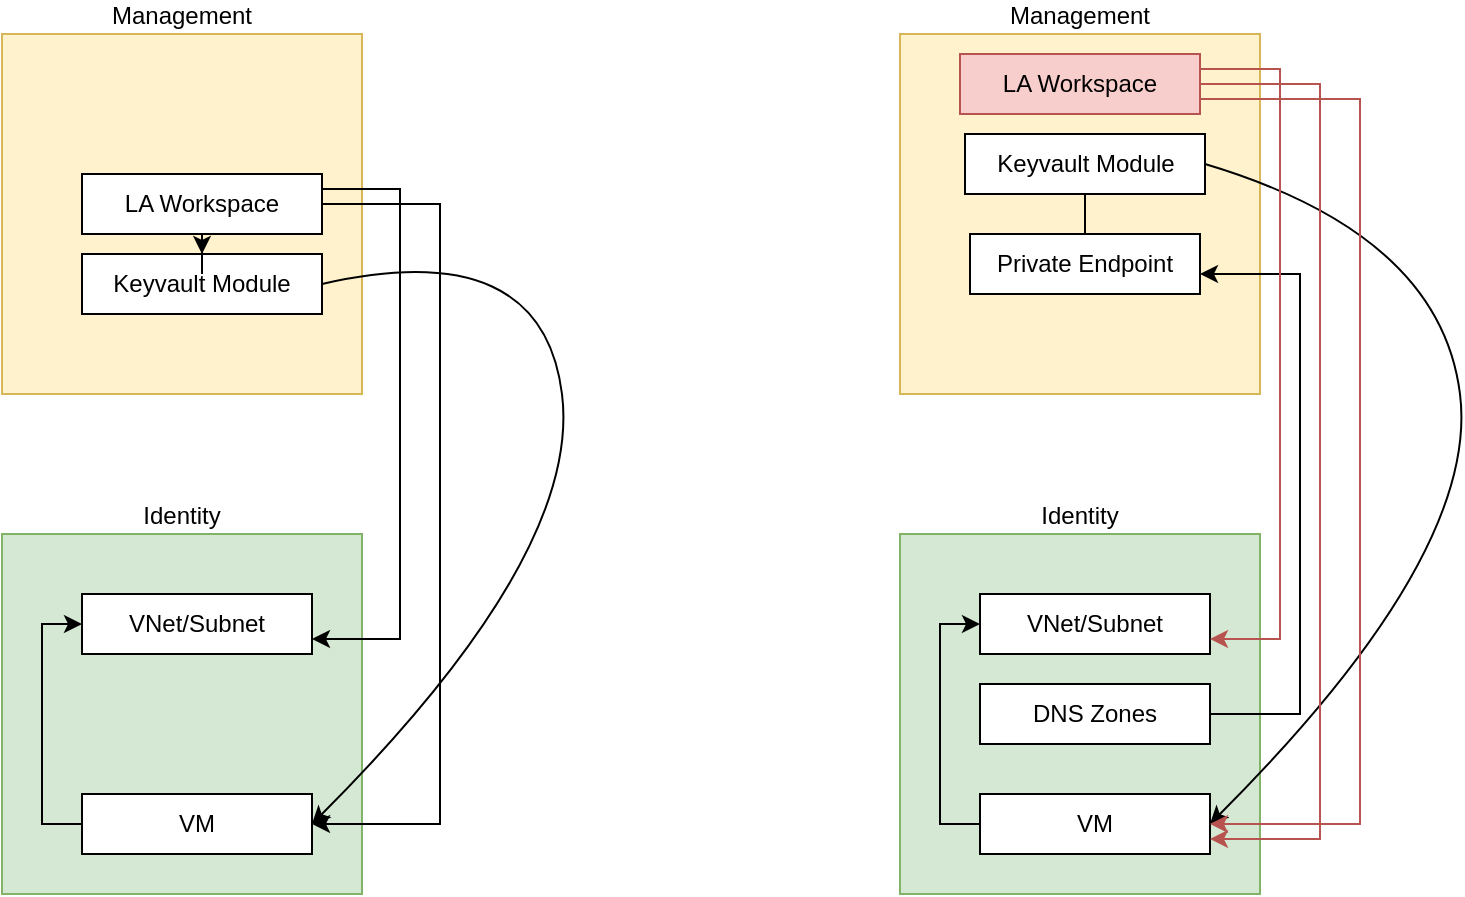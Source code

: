 <mxfile version="16.6.4" type="github"><diagram id="rUwwqJuGxWPRQq9FNVHt" name="Page-1"><mxGraphModel dx="1422" dy="762" grid="1" gridSize="10" guides="1" tooltips="1" connect="1" arrows="1" fold="1" page="1" pageScale="1" pageWidth="827" pageHeight="1169" math="0" shadow="0"><root><mxCell id="0"/><mxCell id="1" parent="0"/><mxCell id="rNkYngJvv3iwjcAp2nTv-7" value="Identity" style="whiteSpace=wrap;html=1;aspect=fixed;align=center;fillColor=#d5e8d4;strokeColor=#82b366;labelPosition=center;verticalLabelPosition=top;verticalAlign=bottom;" parent="1" vertex="1"><mxGeometry x="21" y="270" width="180" height="180" as="geometry"/></mxCell><mxCell id="rNkYngJvv3iwjcAp2nTv-1" value="Management" style="whiteSpace=wrap;html=1;aspect=fixed;fillColor=#fff2cc;strokeColor=#d6b656;labelPosition=center;verticalLabelPosition=top;align=center;verticalAlign=bottom;" parent="1" vertex="1"><mxGeometry x="21" y="20" width="180" height="180" as="geometry"/></mxCell><mxCell id="rNkYngJvv3iwjcAp2nTv-2" value="Keyvault Module" style="rounded=0;whiteSpace=wrap;html=1;" parent="1" vertex="1"><mxGeometry x="61" y="130" width="120" height="30" as="geometry"/></mxCell><mxCell id="rNkYngJvv3iwjcAp2nTv-5" value="VNet/Subnet" style="rounded=0;whiteSpace=wrap;html=1;" parent="1" vertex="1"><mxGeometry x="61" y="300" width="115" height="30" as="geometry"/></mxCell><mxCell id="rNkYngJvv3iwjcAp2nTv-10" style="edgeStyle=orthogonalEdgeStyle;rounded=0;orthogonalLoop=1;jettySize=auto;html=1;exitX=0;exitY=0.5;exitDx=0;exitDy=0;entryX=0;entryY=0.5;entryDx=0;entryDy=0;" parent="1" source="rNkYngJvv3iwjcAp2nTv-8" target="rNkYngJvv3iwjcAp2nTv-5" edge="1"><mxGeometry relative="1" as="geometry"/></mxCell><mxCell id="rNkYngJvv3iwjcAp2nTv-8" value="VM" style="rounded=0;whiteSpace=wrap;html=1;" parent="1" vertex="1"><mxGeometry x="61" y="400" width="115" height="30" as="geometry"/></mxCell><mxCell id="rNkYngJvv3iwjcAp2nTv-9" value="" style="curved=1;endArrow=classic;html=1;rounded=0;exitX=1;exitY=0.5;exitDx=0;exitDy=0;entryX=1;entryY=0.5;entryDx=0;entryDy=0;" parent="1" source="rNkYngJvv3iwjcAp2nTv-2" target="rNkYngJvv3iwjcAp2nTv-8" edge="1"><mxGeometry width="50" height="50" relative="1" as="geometry"><mxPoint x="261" y="240" as="sourcePoint"/><mxPoint x="311" y="190" as="targetPoint"/><Array as="points"><mxPoint x="291" y="120"/><mxPoint x="311" y="280"/></Array></mxGeometry></mxCell><mxCell id="rNkYngJvv3iwjcAp2nTv-11" value="Identity" style="whiteSpace=wrap;html=1;aspect=fixed;align=center;fillColor=#d5e8d4;strokeColor=#82b366;labelPosition=center;verticalLabelPosition=top;verticalAlign=bottom;" parent="1" vertex="1"><mxGeometry x="470" y="270" width="180" height="180" as="geometry"/></mxCell><mxCell id="rNkYngJvv3iwjcAp2nTv-12" value="Management" style="whiteSpace=wrap;html=1;aspect=fixed;fillColor=#fff2cc;strokeColor=#d6b656;labelPosition=center;verticalLabelPosition=top;align=center;verticalAlign=bottom;" parent="1" vertex="1"><mxGeometry x="470" y="20" width="180" height="180" as="geometry"/></mxCell><mxCell id="rNkYngJvv3iwjcAp2nTv-20" style="edgeStyle=orthogonalEdgeStyle;rounded=0;orthogonalLoop=1;jettySize=auto;html=1;entryX=0.478;entryY=0.667;entryDx=0;entryDy=0;entryPerimeter=0;" parent="1" source="rNkYngJvv3iwjcAp2nTv-13" target="rNkYngJvv3iwjcAp2nTv-14" edge="1"><mxGeometry relative="1" as="geometry"/></mxCell><mxCell id="rNkYngJvv3iwjcAp2nTv-13" value="Keyvault Module" style="rounded=0;whiteSpace=wrap;html=1;" parent="1" vertex="1"><mxGeometry x="502.5" y="70" width="120" height="30" as="geometry"/></mxCell><mxCell id="rNkYngJvv3iwjcAp2nTv-14" value="Private Endpoint" style="rounded=0;whiteSpace=wrap;html=1;" parent="1" vertex="1"><mxGeometry x="505" y="120" width="115" height="30" as="geometry"/></mxCell><mxCell id="rNkYngJvv3iwjcAp2nTv-22" style="edgeStyle=orthogonalEdgeStyle;rounded=0;orthogonalLoop=1;jettySize=auto;html=1;exitX=1;exitY=0.5;exitDx=0;exitDy=0;" parent="1" source="rNkYngJvv3iwjcAp2nTv-15" edge="1"><mxGeometry relative="1" as="geometry"><mxPoint x="620" y="140" as="targetPoint"/><Array as="points"><mxPoint x="670" y="360"/><mxPoint x="670" y="140"/></Array></mxGeometry></mxCell><mxCell id="rNkYngJvv3iwjcAp2nTv-15" value="DNS Zones" style="rounded=0;whiteSpace=wrap;html=1;" parent="1" vertex="1"><mxGeometry x="510" y="345" width="115" height="30" as="geometry"/></mxCell><mxCell id="rNkYngJvv3iwjcAp2nTv-16" value="VNet/Subnet" style="rounded=0;whiteSpace=wrap;html=1;" parent="1" vertex="1"><mxGeometry x="510" y="300" width="115" height="30" as="geometry"/></mxCell><mxCell id="rNkYngJvv3iwjcAp2nTv-17" style="edgeStyle=orthogonalEdgeStyle;rounded=0;orthogonalLoop=1;jettySize=auto;html=1;exitX=0;exitY=0.5;exitDx=0;exitDy=0;entryX=0;entryY=0.5;entryDx=0;entryDy=0;" parent="1" source="rNkYngJvv3iwjcAp2nTv-18" target="rNkYngJvv3iwjcAp2nTv-16" edge="1"><mxGeometry relative="1" as="geometry"/></mxCell><mxCell id="rNkYngJvv3iwjcAp2nTv-18" value="VM" style="rounded=0;whiteSpace=wrap;html=1;" parent="1" vertex="1"><mxGeometry x="510" y="400" width="115" height="30" as="geometry"/></mxCell><mxCell id="rNkYngJvv3iwjcAp2nTv-19" value="" style="curved=1;endArrow=classic;html=1;rounded=0;exitX=1;exitY=0.5;exitDx=0;exitDy=0;entryX=1;entryY=0.5;entryDx=0;entryDy=0;" parent="1" source="rNkYngJvv3iwjcAp2nTv-13" target="rNkYngJvv3iwjcAp2nTv-18" edge="1"><mxGeometry width="50" height="50" relative="1" as="geometry"><mxPoint x="710" y="240" as="sourcePoint"/><mxPoint x="760" y="190" as="targetPoint"/><Array as="points"><mxPoint x="740" y="120"/><mxPoint x="760" y="280"/></Array></mxGeometry></mxCell><mxCell id="79Uzuwqai8cRuurvWPHS-2" style="edgeStyle=orthogonalEdgeStyle;rounded=0;orthogonalLoop=1;jettySize=auto;html=1;exitX=0.5;exitY=1;exitDx=0;exitDy=0;" edge="1" parent="1" source="79Uzuwqai8cRuurvWPHS-1" target="rNkYngJvv3iwjcAp2nTv-2"><mxGeometry relative="1" as="geometry"/></mxCell><mxCell id="79Uzuwqai8cRuurvWPHS-3" style="edgeStyle=orthogonalEdgeStyle;rounded=0;orthogonalLoop=1;jettySize=auto;html=1;exitX=1;exitY=0.25;exitDx=0;exitDy=0;entryX=1;entryY=0.75;entryDx=0;entryDy=0;" edge="1" parent="1" source="79Uzuwqai8cRuurvWPHS-1" target="rNkYngJvv3iwjcAp2nTv-5"><mxGeometry relative="1" as="geometry"><Array as="points"><mxPoint x="220" y="98"/><mxPoint x="220" y="323"/></Array></mxGeometry></mxCell><mxCell id="79Uzuwqai8cRuurvWPHS-4" style="edgeStyle=orthogonalEdgeStyle;rounded=0;orthogonalLoop=1;jettySize=auto;html=1;entryX=1;entryY=0.5;entryDx=0;entryDy=0;exitX=1;exitY=0.5;exitDx=0;exitDy=0;" edge="1" parent="1" source="79Uzuwqai8cRuurvWPHS-1" target="rNkYngJvv3iwjcAp2nTv-8"><mxGeometry relative="1" as="geometry"><Array as="points"><mxPoint x="240" y="105"/><mxPoint x="240" y="415"/></Array></mxGeometry></mxCell><mxCell id="79Uzuwqai8cRuurvWPHS-1" value="LA Workspace" style="rounded=0;whiteSpace=wrap;html=1;" vertex="1" parent="1"><mxGeometry x="61" y="90" width="120" height="30" as="geometry"/></mxCell><mxCell id="79Uzuwqai8cRuurvWPHS-7" style="edgeStyle=orthogonalEdgeStyle;rounded=0;orthogonalLoop=1;jettySize=auto;html=1;entryX=1;entryY=0.5;entryDx=0;entryDy=0;exitX=1;exitY=0.75;exitDx=0;exitDy=0;fillColor=#f8cecc;strokeColor=#b85450;" edge="1" parent="1" source="79Uzuwqai8cRuurvWPHS-5" target="rNkYngJvv3iwjcAp2nTv-18"><mxGeometry relative="1" as="geometry"><Array as="points"><mxPoint x="700" y="53"/><mxPoint x="700" y="415"/></Array></mxGeometry></mxCell><mxCell id="79Uzuwqai8cRuurvWPHS-8" style="edgeStyle=orthogonalEdgeStyle;rounded=0;orthogonalLoop=1;jettySize=auto;html=1;exitX=1;exitY=0.25;exitDx=0;exitDy=0;entryX=1;entryY=0.75;entryDx=0;entryDy=0;fillColor=#f8cecc;strokeColor=#b85450;" edge="1" parent="1" source="79Uzuwqai8cRuurvWPHS-5" target="rNkYngJvv3iwjcAp2nTv-16"><mxGeometry relative="1" as="geometry"><Array as="points"><mxPoint x="660" y="38"/><mxPoint x="660" y="323"/></Array></mxGeometry></mxCell><mxCell id="79Uzuwqai8cRuurvWPHS-9" style="edgeStyle=orthogonalEdgeStyle;rounded=0;orthogonalLoop=1;jettySize=auto;html=1;exitX=1;exitY=0.5;exitDx=0;exitDy=0;entryX=1;entryY=0.75;entryDx=0;entryDy=0;fillColor=#f8cecc;strokeColor=#b85450;" edge="1" parent="1" source="79Uzuwqai8cRuurvWPHS-5" target="rNkYngJvv3iwjcAp2nTv-18"><mxGeometry relative="1" as="geometry"><Array as="points"><mxPoint x="680" y="45"/><mxPoint x="680" y="423"/></Array></mxGeometry></mxCell><mxCell id="79Uzuwqai8cRuurvWPHS-5" value="LA Workspace" style="rounded=0;whiteSpace=wrap;html=1;fillColor=#f8cecc;strokeColor=#b85450;" vertex="1" parent="1"><mxGeometry x="500" y="30" width="120" height="30" as="geometry"/></mxCell></root></mxGraphModel></diagram></mxfile>